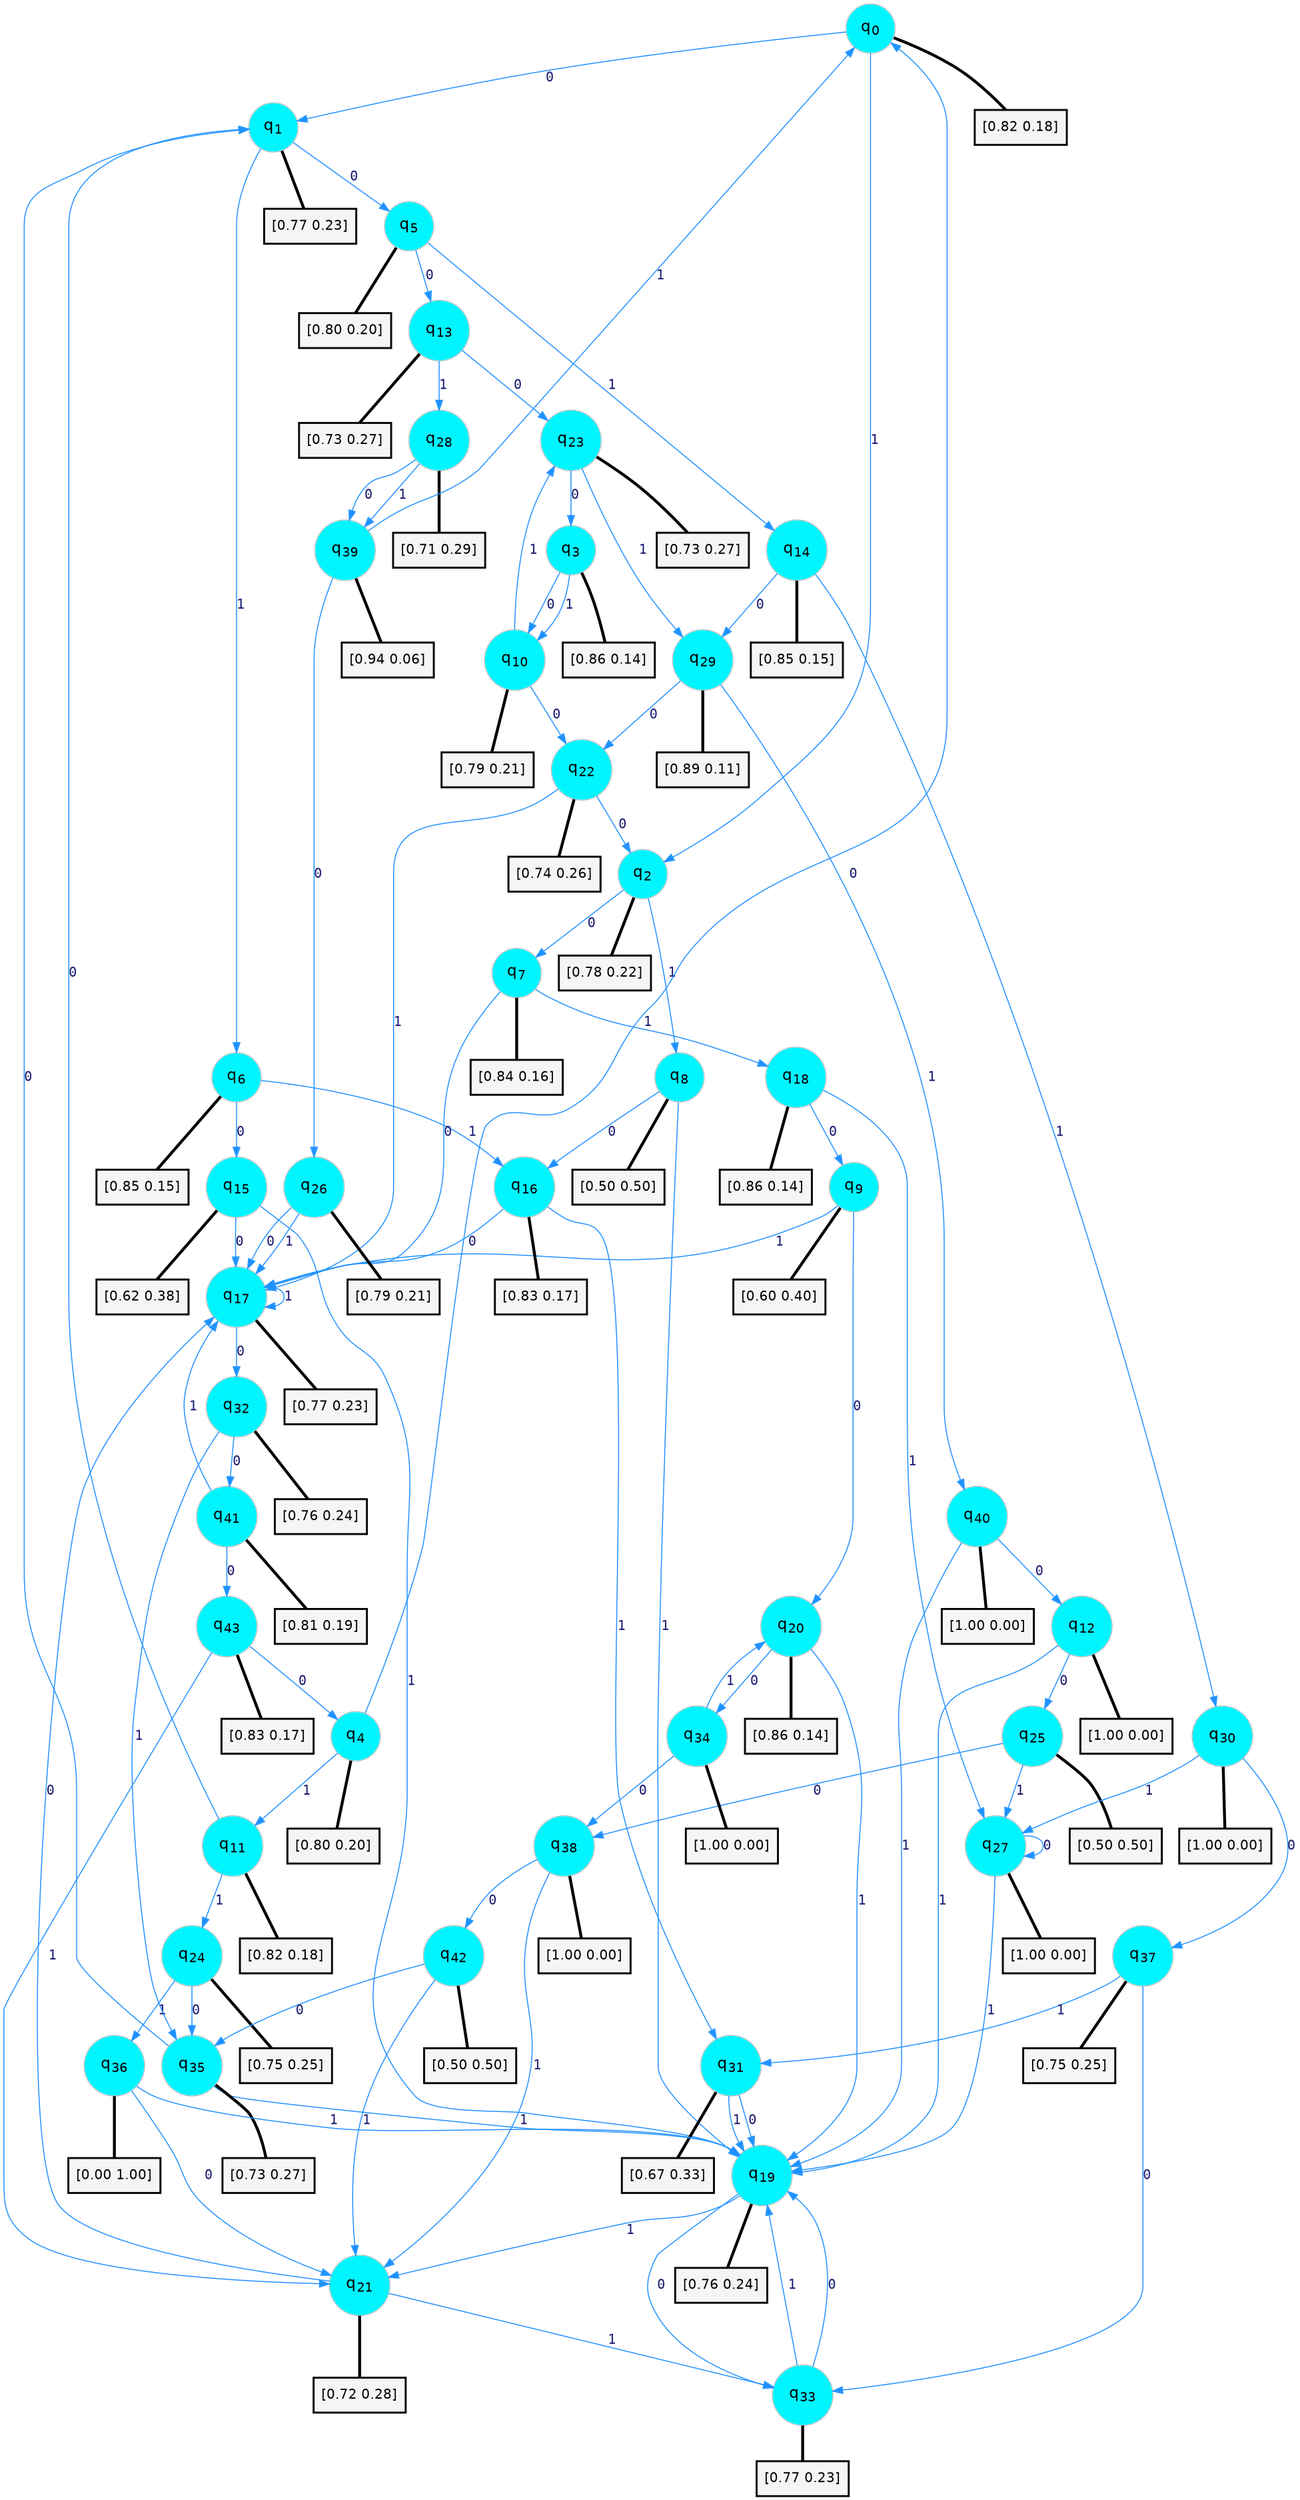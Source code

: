 digraph G {
graph [
bgcolor=transparent, dpi=300, rankdir=TD, size="40,25"];
node [
color=gray, fillcolor=turquoise1, fontcolor=black, fontname=Helvetica, fontsize=16, fontweight=bold, shape=circle, style=filled];
edge [
arrowsize=1, color=dodgerblue1, fontcolor=midnightblue, fontname=courier, fontweight=bold, penwidth=1, style=solid, weight=20];
0[label=<q<SUB>0</SUB>>];
1[label=<q<SUB>1</SUB>>];
2[label=<q<SUB>2</SUB>>];
3[label=<q<SUB>3</SUB>>];
4[label=<q<SUB>4</SUB>>];
5[label=<q<SUB>5</SUB>>];
6[label=<q<SUB>6</SUB>>];
7[label=<q<SUB>7</SUB>>];
8[label=<q<SUB>8</SUB>>];
9[label=<q<SUB>9</SUB>>];
10[label=<q<SUB>10</SUB>>];
11[label=<q<SUB>11</SUB>>];
12[label=<q<SUB>12</SUB>>];
13[label=<q<SUB>13</SUB>>];
14[label=<q<SUB>14</SUB>>];
15[label=<q<SUB>15</SUB>>];
16[label=<q<SUB>16</SUB>>];
17[label=<q<SUB>17</SUB>>];
18[label=<q<SUB>18</SUB>>];
19[label=<q<SUB>19</SUB>>];
20[label=<q<SUB>20</SUB>>];
21[label=<q<SUB>21</SUB>>];
22[label=<q<SUB>22</SUB>>];
23[label=<q<SUB>23</SUB>>];
24[label=<q<SUB>24</SUB>>];
25[label=<q<SUB>25</SUB>>];
26[label=<q<SUB>26</SUB>>];
27[label=<q<SUB>27</SUB>>];
28[label=<q<SUB>28</SUB>>];
29[label=<q<SUB>29</SUB>>];
30[label=<q<SUB>30</SUB>>];
31[label=<q<SUB>31</SUB>>];
32[label=<q<SUB>32</SUB>>];
33[label=<q<SUB>33</SUB>>];
34[label=<q<SUB>34</SUB>>];
35[label=<q<SUB>35</SUB>>];
36[label=<q<SUB>36</SUB>>];
37[label=<q<SUB>37</SUB>>];
38[label=<q<SUB>38</SUB>>];
39[label=<q<SUB>39</SUB>>];
40[label=<q<SUB>40</SUB>>];
41[label=<q<SUB>41</SUB>>];
42[label=<q<SUB>42</SUB>>];
43[label=<q<SUB>43</SUB>>];
44[label="[0.82 0.18]", shape=box,fontcolor=black, fontname=Helvetica, fontsize=14, penwidth=2, fillcolor=whitesmoke,color=black];
45[label="[0.77 0.23]", shape=box,fontcolor=black, fontname=Helvetica, fontsize=14, penwidth=2, fillcolor=whitesmoke,color=black];
46[label="[0.78 0.22]", shape=box,fontcolor=black, fontname=Helvetica, fontsize=14, penwidth=2, fillcolor=whitesmoke,color=black];
47[label="[0.86 0.14]", shape=box,fontcolor=black, fontname=Helvetica, fontsize=14, penwidth=2, fillcolor=whitesmoke,color=black];
48[label="[0.80 0.20]", shape=box,fontcolor=black, fontname=Helvetica, fontsize=14, penwidth=2, fillcolor=whitesmoke,color=black];
49[label="[0.80 0.20]", shape=box,fontcolor=black, fontname=Helvetica, fontsize=14, penwidth=2, fillcolor=whitesmoke,color=black];
50[label="[0.85 0.15]", shape=box,fontcolor=black, fontname=Helvetica, fontsize=14, penwidth=2, fillcolor=whitesmoke,color=black];
51[label="[0.84 0.16]", shape=box,fontcolor=black, fontname=Helvetica, fontsize=14, penwidth=2, fillcolor=whitesmoke,color=black];
52[label="[0.50 0.50]", shape=box,fontcolor=black, fontname=Helvetica, fontsize=14, penwidth=2, fillcolor=whitesmoke,color=black];
53[label="[0.60 0.40]", shape=box,fontcolor=black, fontname=Helvetica, fontsize=14, penwidth=2, fillcolor=whitesmoke,color=black];
54[label="[0.79 0.21]", shape=box,fontcolor=black, fontname=Helvetica, fontsize=14, penwidth=2, fillcolor=whitesmoke,color=black];
55[label="[0.82 0.18]", shape=box,fontcolor=black, fontname=Helvetica, fontsize=14, penwidth=2, fillcolor=whitesmoke,color=black];
56[label="[1.00 0.00]", shape=box,fontcolor=black, fontname=Helvetica, fontsize=14, penwidth=2, fillcolor=whitesmoke,color=black];
57[label="[0.73 0.27]", shape=box,fontcolor=black, fontname=Helvetica, fontsize=14, penwidth=2, fillcolor=whitesmoke,color=black];
58[label="[0.85 0.15]", shape=box,fontcolor=black, fontname=Helvetica, fontsize=14, penwidth=2, fillcolor=whitesmoke,color=black];
59[label="[0.62 0.38]", shape=box,fontcolor=black, fontname=Helvetica, fontsize=14, penwidth=2, fillcolor=whitesmoke,color=black];
60[label="[0.83 0.17]", shape=box,fontcolor=black, fontname=Helvetica, fontsize=14, penwidth=2, fillcolor=whitesmoke,color=black];
61[label="[0.77 0.23]", shape=box,fontcolor=black, fontname=Helvetica, fontsize=14, penwidth=2, fillcolor=whitesmoke,color=black];
62[label="[0.86 0.14]", shape=box,fontcolor=black, fontname=Helvetica, fontsize=14, penwidth=2, fillcolor=whitesmoke,color=black];
63[label="[0.76 0.24]", shape=box,fontcolor=black, fontname=Helvetica, fontsize=14, penwidth=2, fillcolor=whitesmoke,color=black];
64[label="[0.86 0.14]", shape=box,fontcolor=black, fontname=Helvetica, fontsize=14, penwidth=2, fillcolor=whitesmoke,color=black];
65[label="[0.72 0.28]", shape=box,fontcolor=black, fontname=Helvetica, fontsize=14, penwidth=2, fillcolor=whitesmoke,color=black];
66[label="[0.74 0.26]", shape=box,fontcolor=black, fontname=Helvetica, fontsize=14, penwidth=2, fillcolor=whitesmoke,color=black];
67[label="[0.73 0.27]", shape=box,fontcolor=black, fontname=Helvetica, fontsize=14, penwidth=2, fillcolor=whitesmoke,color=black];
68[label="[0.75 0.25]", shape=box,fontcolor=black, fontname=Helvetica, fontsize=14, penwidth=2, fillcolor=whitesmoke,color=black];
69[label="[0.50 0.50]", shape=box,fontcolor=black, fontname=Helvetica, fontsize=14, penwidth=2, fillcolor=whitesmoke,color=black];
70[label="[0.79 0.21]", shape=box,fontcolor=black, fontname=Helvetica, fontsize=14, penwidth=2, fillcolor=whitesmoke,color=black];
71[label="[1.00 0.00]", shape=box,fontcolor=black, fontname=Helvetica, fontsize=14, penwidth=2, fillcolor=whitesmoke,color=black];
72[label="[0.71 0.29]", shape=box,fontcolor=black, fontname=Helvetica, fontsize=14, penwidth=2, fillcolor=whitesmoke,color=black];
73[label="[0.89 0.11]", shape=box,fontcolor=black, fontname=Helvetica, fontsize=14, penwidth=2, fillcolor=whitesmoke,color=black];
74[label="[1.00 0.00]", shape=box,fontcolor=black, fontname=Helvetica, fontsize=14, penwidth=2, fillcolor=whitesmoke,color=black];
75[label="[0.67 0.33]", shape=box,fontcolor=black, fontname=Helvetica, fontsize=14, penwidth=2, fillcolor=whitesmoke,color=black];
76[label="[0.76 0.24]", shape=box,fontcolor=black, fontname=Helvetica, fontsize=14, penwidth=2, fillcolor=whitesmoke,color=black];
77[label="[0.77 0.23]", shape=box,fontcolor=black, fontname=Helvetica, fontsize=14, penwidth=2, fillcolor=whitesmoke,color=black];
78[label="[1.00 0.00]", shape=box,fontcolor=black, fontname=Helvetica, fontsize=14, penwidth=2, fillcolor=whitesmoke,color=black];
79[label="[0.73 0.27]", shape=box,fontcolor=black, fontname=Helvetica, fontsize=14, penwidth=2, fillcolor=whitesmoke,color=black];
80[label="[0.00 1.00]", shape=box,fontcolor=black, fontname=Helvetica, fontsize=14, penwidth=2, fillcolor=whitesmoke,color=black];
81[label="[0.75 0.25]", shape=box,fontcolor=black, fontname=Helvetica, fontsize=14, penwidth=2, fillcolor=whitesmoke,color=black];
82[label="[1.00 0.00]", shape=box,fontcolor=black, fontname=Helvetica, fontsize=14, penwidth=2, fillcolor=whitesmoke,color=black];
83[label="[0.94 0.06]", shape=box,fontcolor=black, fontname=Helvetica, fontsize=14, penwidth=2, fillcolor=whitesmoke,color=black];
84[label="[1.00 0.00]", shape=box,fontcolor=black, fontname=Helvetica, fontsize=14, penwidth=2, fillcolor=whitesmoke,color=black];
85[label="[0.81 0.19]", shape=box,fontcolor=black, fontname=Helvetica, fontsize=14, penwidth=2, fillcolor=whitesmoke,color=black];
86[label="[0.50 0.50]", shape=box,fontcolor=black, fontname=Helvetica, fontsize=14, penwidth=2, fillcolor=whitesmoke,color=black];
87[label="[0.83 0.17]", shape=box,fontcolor=black, fontname=Helvetica, fontsize=14, penwidth=2, fillcolor=whitesmoke,color=black];
0->1 [label=0];
0->2 [label=1];
0->44 [arrowhead=none, penwidth=3,color=black];
1->5 [label=0];
1->6 [label=1];
1->45 [arrowhead=none, penwidth=3,color=black];
2->7 [label=0];
2->8 [label=1];
2->46 [arrowhead=none, penwidth=3,color=black];
3->10 [label=0];
3->10 [label=1];
3->47 [arrowhead=none, penwidth=3,color=black];
4->0 [label=0];
4->11 [label=1];
4->48 [arrowhead=none, penwidth=3,color=black];
5->13 [label=0];
5->14 [label=1];
5->49 [arrowhead=none, penwidth=3,color=black];
6->15 [label=0];
6->16 [label=1];
6->50 [arrowhead=none, penwidth=3,color=black];
7->17 [label=0];
7->18 [label=1];
7->51 [arrowhead=none, penwidth=3,color=black];
8->16 [label=0];
8->19 [label=1];
8->52 [arrowhead=none, penwidth=3,color=black];
9->20 [label=0];
9->17 [label=1];
9->53 [arrowhead=none, penwidth=3,color=black];
10->22 [label=0];
10->23 [label=1];
10->54 [arrowhead=none, penwidth=3,color=black];
11->1 [label=0];
11->24 [label=1];
11->55 [arrowhead=none, penwidth=3,color=black];
12->25 [label=0];
12->19 [label=1];
12->56 [arrowhead=none, penwidth=3,color=black];
13->23 [label=0];
13->28 [label=1];
13->57 [arrowhead=none, penwidth=3,color=black];
14->29 [label=0];
14->30 [label=1];
14->58 [arrowhead=none, penwidth=3,color=black];
15->17 [label=0];
15->19 [label=1];
15->59 [arrowhead=none, penwidth=3,color=black];
16->17 [label=0];
16->31 [label=1];
16->60 [arrowhead=none, penwidth=3,color=black];
17->32 [label=0];
17->17 [label=1];
17->61 [arrowhead=none, penwidth=3,color=black];
18->9 [label=0];
18->27 [label=1];
18->62 [arrowhead=none, penwidth=3,color=black];
19->33 [label=0];
19->21 [label=1];
19->63 [arrowhead=none, penwidth=3,color=black];
20->34 [label=0];
20->19 [label=1];
20->64 [arrowhead=none, penwidth=3,color=black];
21->17 [label=0];
21->33 [label=1];
21->65 [arrowhead=none, penwidth=3,color=black];
22->2 [label=0];
22->17 [label=1];
22->66 [arrowhead=none, penwidth=3,color=black];
23->3 [label=0];
23->29 [label=1];
23->67 [arrowhead=none, penwidth=3,color=black];
24->35 [label=0];
24->36 [label=1];
24->68 [arrowhead=none, penwidth=3,color=black];
25->38 [label=0];
25->27 [label=1];
25->69 [arrowhead=none, penwidth=3,color=black];
26->17 [label=0];
26->17 [label=1];
26->70 [arrowhead=none, penwidth=3,color=black];
27->27 [label=0];
27->19 [label=1];
27->71 [arrowhead=none, penwidth=3,color=black];
28->39 [label=0];
28->39 [label=1];
28->72 [arrowhead=none, penwidth=3,color=black];
29->22 [label=0];
29->40 [label=1];
29->73 [arrowhead=none, penwidth=3,color=black];
30->37 [label=0];
30->27 [label=1];
30->74 [arrowhead=none, penwidth=3,color=black];
31->19 [label=0];
31->19 [label=1];
31->75 [arrowhead=none, penwidth=3,color=black];
32->41 [label=0];
32->35 [label=1];
32->76 [arrowhead=none, penwidth=3,color=black];
33->19 [label=0];
33->19 [label=1];
33->77 [arrowhead=none, penwidth=3,color=black];
34->38 [label=0];
34->20 [label=1];
34->78 [arrowhead=none, penwidth=3,color=black];
35->1 [label=0];
35->19 [label=1];
35->79 [arrowhead=none, penwidth=3,color=black];
36->21 [label=0];
36->19 [label=1];
36->80 [arrowhead=none, penwidth=3,color=black];
37->33 [label=0];
37->31 [label=1];
37->81 [arrowhead=none, penwidth=3,color=black];
38->42 [label=0];
38->21 [label=1];
38->82 [arrowhead=none, penwidth=3,color=black];
39->26 [label=0];
39->0 [label=1];
39->83 [arrowhead=none, penwidth=3,color=black];
40->12 [label=0];
40->19 [label=1];
40->84 [arrowhead=none, penwidth=3,color=black];
41->43 [label=0];
41->17 [label=1];
41->85 [arrowhead=none, penwidth=3,color=black];
42->35 [label=0];
42->21 [label=1];
42->86 [arrowhead=none, penwidth=3,color=black];
43->4 [label=0];
43->21 [label=1];
43->87 [arrowhead=none, penwidth=3,color=black];
}
